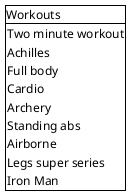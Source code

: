 @startsalt

{#
    Workouts
    {
        Two minute workout
        Achilles
        Full body
        Cardio
        Archery
        Standing abs
        Airborne
        Legs super series
        Iron Man
    }
}

@endsalt
